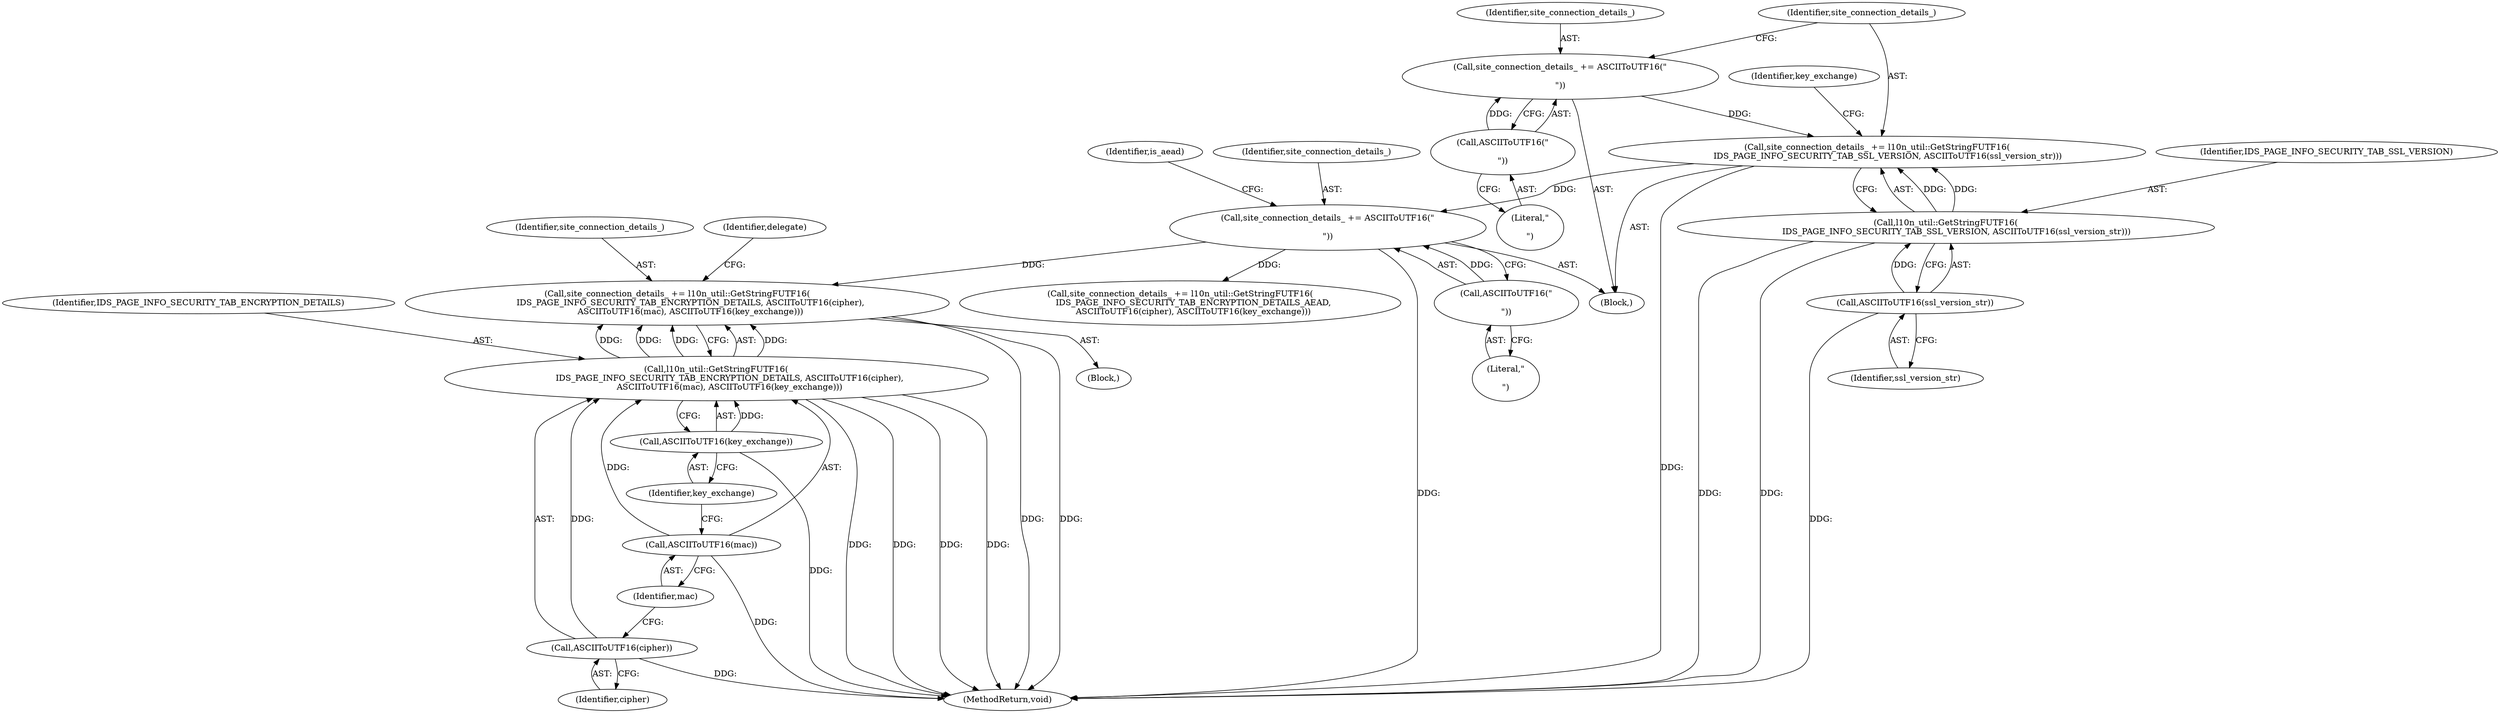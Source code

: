 digraph "0_Chrome_7cde8513c12a6e8ec5d1d1eb1cfd078d9adad3ef@API" {
"1000605" [label="(Call,site_connection_details_ += l10n_util::GetStringFUTF16(\n          IDS_PAGE_INFO_SECURITY_TAB_ENCRYPTION_DETAILS, ASCIIToUTF16(cipher),\n          ASCIIToUTF16(mac), ASCIIToUTF16(key_exchange)))"];
"1000607" [label="(Call,l10n_util::GetStringFUTF16(\n          IDS_PAGE_INFO_SECURITY_TAB_ENCRYPTION_DETAILS, ASCIIToUTF16(cipher),\n          ASCIIToUTF16(mac), ASCIIToUTF16(key_exchange)))"];
"1000609" [label="(Call,ASCIIToUTF16(cipher))"];
"1000611" [label="(Call,ASCIIToUTF16(mac))"];
"1000613" [label="(Call,ASCIIToUTF16(key_exchange))"];
"1000571" [label="(Call,site_connection_details_ += ASCIIToUTF16(\"\n\n\"))"];
"1000573" [label="(Call,ASCIIToUTF16(\"\n\n\"))"];
"1000548" [label="(Call,site_connection_details_ += l10n_util::GetStringFUTF16(\n        IDS_PAGE_INFO_SECURITY_TAB_SSL_VERSION, ASCIIToUTF16(ssl_version_str)))"];
"1000550" [label="(Call,l10n_util::GetStringFUTF16(\n        IDS_PAGE_INFO_SECURITY_TAB_SSL_VERSION, ASCIIToUTF16(ssl_version_str)))"];
"1000552" [label="(Call,ASCIIToUTF16(ssl_version_str))"];
"1000544" [label="(Call,site_connection_details_ += ASCIIToUTF16(\"\n\n\"))"];
"1000546" [label="(Call,ASCIIToUTF16(\"\n\n\"))"];
"1000614" [label="(Identifier,key_exchange)"];
"1000605" [label="(Call,site_connection_details_ += l10n_util::GetStringFUTF16(\n          IDS_PAGE_INFO_SECURITY_TAB_ENCRYPTION_DETAILS, ASCIIToUTF16(cipher),\n          ASCIIToUTF16(mac), ASCIIToUTF16(key_exchange)))"];
"1000572" [label="(Identifier,site_connection_details_)"];
"1000574" [label="(Literal,\"\n\n\")"];
"1000606" [label="(Identifier,site_connection_details_)"];
"1000550" [label="(Call,l10n_util::GetStringFUTF16(\n        IDS_PAGE_INFO_SECURITY_TAB_SSL_VERSION, ASCIIToUTF16(ssl_version_str)))"];
"1000609" [label="(Call,ASCIIToUTF16(cipher))"];
"1000552" [label="(Call,ASCIIToUTF16(ssl_version_str))"];
"1000607" [label="(Call,l10n_util::GetStringFUTF16(\n          IDS_PAGE_INFO_SECURITY_TAB_ENCRYPTION_DETAILS, ASCIIToUTF16(cipher),\n          ASCIIToUTF16(mac), ASCIIToUTF16(key_exchange)))"];
"1000551" [label="(Identifier,IDS_PAGE_INFO_SECURITY_TAB_SSL_VERSION)"];
"1000617" [label="(Identifier,delegate)"];
"1000576" [label="(Identifier,is_aead)"];
"1000548" [label="(Call,site_connection_details_ += l10n_util::GetStringFUTF16(\n        IDS_PAGE_INFO_SECURITY_TAB_SSL_VERSION, ASCIIToUTF16(ssl_version_str)))"];
"1000571" [label="(Call,site_connection_details_ += ASCIIToUTF16(\"\n\n\"))"];
"1000595" [label="(Call,site_connection_details_ += l10n_util::GetStringFUTF16(\n          IDS_PAGE_INFO_SECURITY_TAB_ENCRYPTION_DETAILS_AEAD,\n          ASCIIToUTF16(cipher), ASCIIToUTF16(key_exchange)))"];
"1000544" [label="(Call,site_connection_details_ += ASCIIToUTF16(\"\n\n\"))"];
"1000626" [label="(MethodReturn,void)"];
"1000531" [label="(Block,)"];
"1000610" [label="(Identifier,cipher)"];
"1000553" [label="(Identifier,ssl_version_str)"];
"1000608" [label="(Identifier,IDS_PAGE_INFO_SECURITY_TAB_ENCRYPTION_DETAILS)"];
"1000561" [label="(Identifier,key_exchange)"];
"1000546" [label="(Call,ASCIIToUTF16(\"\n\n\"))"];
"1000547" [label="(Literal,\"\n\n\")"];
"1000613" [label="(Call,ASCIIToUTF16(key_exchange))"];
"1000549" [label="(Identifier,site_connection_details_)"];
"1000611" [label="(Call,ASCIIToUTF16(mac))"];
"1000612" [label="(Identifier,mac)"];
"1000545" [label="(Identifier,site_connection_details_)"];
"1000604" [label="(Block,)"];
"1000573" [label="(Call,ASCIIToUTF16(\"\n\n\"))"];
"1000605" -> "1000604"  [label="AST: "];
"1000605" -> "1000607"  [label="CFG: "];
"1000606" -> "1000605"  [label="AST: "];
"1000607" -> "1000605"  [label="AST: "];
"1000617" -> "1000605"  [label="CFG: "];
"1000605" -> "1000626"  [label="DDG: "];
"1000605" -> "1000626"  [label="DDG: "];
"1000607" -> "1000605"  [label="DDG: "];
"1000607" -> "1000605"  [label="DDG: "];
"1000607" -> "1000605"  [label="DDG: "];
"1000607" -> "1000605"  [label="DDG: "];
"1000571" -> "1000605"  [label="DDG: "];
"1000607" -> "1000613"  [label="CFG: "];
"1000608" -> "1000607"  [label="AST: "];
"1000609" -> "1000607"  [label="AST: "];
"1000611" -> "1000607"  [label="AST: "];
"1000613" -> "1000607"  [label="AST: "];
"1000607" -> "1000626"  [label="DDG: "];
"1000607" -> "1000626"  [label="DDG: "];
"1000607" -> "1000626"  [label="DDG: "];
"1000607" -> "1000626"  [label="DDG: "];
"1000609" -> "1000607"  [label="DDG: "];
"1000611" -> "1000607"  [label="DDG: "];
"1000613" -> "1000607"  [label="DDG: "];
"1000609" -> "1000610"  [label="CFG: "];
"1000610" -> "1000609"  [label="AST: "];
"1000612" -> "1000609"  [label="CFG: "];
"1000609" -> "1000626"  [label="DDG: "];
"1000611" -> "1000612"  [label="CFG: "];
"1000612" -> "1000611"  [label="AST: "];
"1000614" -> "1000611"  [label="CFG: "];
"1000611" -> "1000626"  [label="DDG: "];
"1000613" -> "1000614"  [label="CFG: "];
"1000614" -> "1000613"  [label="AST: "];
"1000613" -> "1000626"  [label="DDG: "];
"1000571" -> "1000531"  [label="AST: "];
"1000571" -> "1000573"  [label="CFG: "];
"1000572" -> "1000571"  [label="AST: "];
"1000573" -> "1000571"  [label="AST: "];
"1000576" -> "1000571"  [label="CFG: "];
"1000571" -> "1000626"  [label="DDG: "];
"1000573" -> "1000571"  [label="DDG: "];
"1000548" -> "1000571"  [label="DDG: "];
"1000571" -> "1000595"  [label="DDG: "];
"1000573" -> "1000574"  [label="CFG: "];
"1000574" -> "1000573"  [label="AST: "];
"1000548" -> "1000531"  [label="AST: "];
"1000548" -> "1000550"  [label="CFG: "];
"1000549" -> "1000548"  [label="AST: "];
"1000550" -> "1000548"  [label="AST: "];
"1000561" -> "1000548"  [label="CFG: "];
"1000548" -> "1000626"  [label="DDG: "];
"1000550" -> "1000548"  [label="DDG: "];
"1000550" -> "1000548"  [label="DDG: "];
"1000544" -> "1000548"  [label="DDG: "];
"1000550" -> "1000552"  [label="CFG: "];
"1000551" -> "1000550"  [label="AST: "];
"1000552" -> "1000550"  [label="AST: "];
"1000550" -> "1000626"  [label="DDG: "];
"1000550" -> "1000626"  [label="DDG: "];
"1000552" -> "1000550"  [label="DDG: "];
"1000552" -> "1000553"  [label="CFG: "];
"1000553" -> "1000552"  [label="AST: "];
"1000552" -> "1000626"  [label="DDG: "];
"1000544" -> "1000531"  [label="AST: "];
"1000544" -> "1000546"  [label="CFG: "];
"1000545" -> "1000544"  [label="AST: "];
"1000546" -> "1000544"  [label="AST: "];
"1000549" -> "1000544"  [label="CFG: "];
"1000546" -> "1000544"  [label="DDG: "];
"1000546" -> "1000547"  [label="CFG: "];
"1000547" -> "1000546"  [label="AST: "];
}
